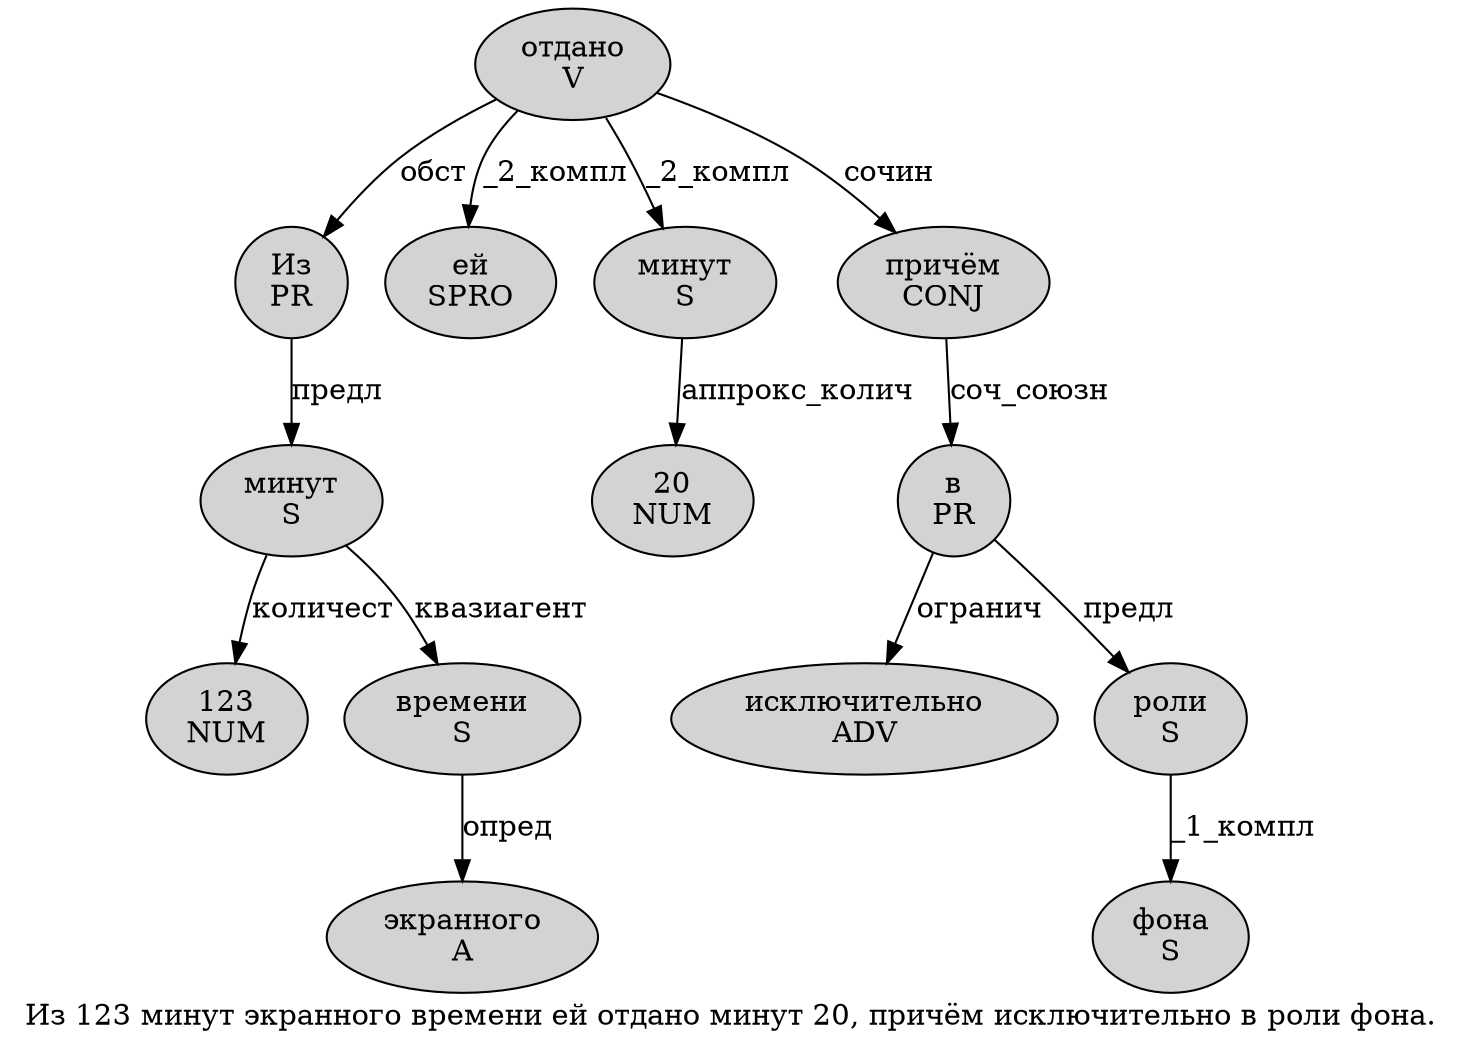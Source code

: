 digraph SENTENCE_4483 {
	graph [label="Из 123 минут экранного времени ей отдано минут 20, причём исключительно в роли фона."]
	node [style=filled]
		0 [label="Из
PR" color="" fillcolor=lightgray penwidth=1 shape=ellipse]
		1 [label="123
NUM" color="" fillcolor=lightgray penwidth=1 shape=ellipse]
		2 [label="минут
S" color="" fillcolor=lightgray penwidth=1 shape=ellipse]
		3 [label="экранного
A" color="" fillcolor=lightgray penwidth=1 shape=ellipse]
		4 [label="времени
S" color="" fillcolor=lightgray penwidth=1 shape=ellipse]
		5 [label="ей
SPRO" color="" fillcolor=lightgray penwidth=1 shape=ellipse]
		6 [label="отдано
V" color="" fillcolor=lightgray penwidth=1 shape=ellipse]
		7 [label="минут
S" color="" fillcolor=lightgray penwidth=1 shape=ellipse]
		8 [label="20
NUM" color="" fillcolor=lightgray penwidth=1 shape=ellipse]
		10 [label="причём
CONJ" color="" fillcolor=lightgray penwidth=1 shape=ellipse]
		11 [label="исключительно
ADV" color="" fillcolor=lightgray penwidth=1 shape=ellipse]
		12 [label="в
PR" color="" fillcolor=lightgray penwidth=1 shape=ellipse]
		13 [label="роли
S" color="" fillcolor=lightgray penwidth=1 shape=ellipse]
		14 [label="фона
S" color="" fillcolor=lightgray penwidth=1 shape=ellipse]
			6 -> 0 [label="обст"]
			6 -> 5 [label="_2_компл"]
			6 -> 7 [label="_2_компл"]
			6 -> 10 [label="сочин"]
			12 -> 11 [label="огранич"]
			12 -> 13 [label="предл"]
			7 -> 8 [label="аппрокс_колич"]
			10 -> 12 [label="соч_союзн"]
			2 -> 1 [label="количест"]
			2 -> 4 [label="квазиагент"]
			4 -> 3 [label="опред"]
			13 -> 14 [label="_1_компл"]
			0 -> 2 [label="предл"]
}